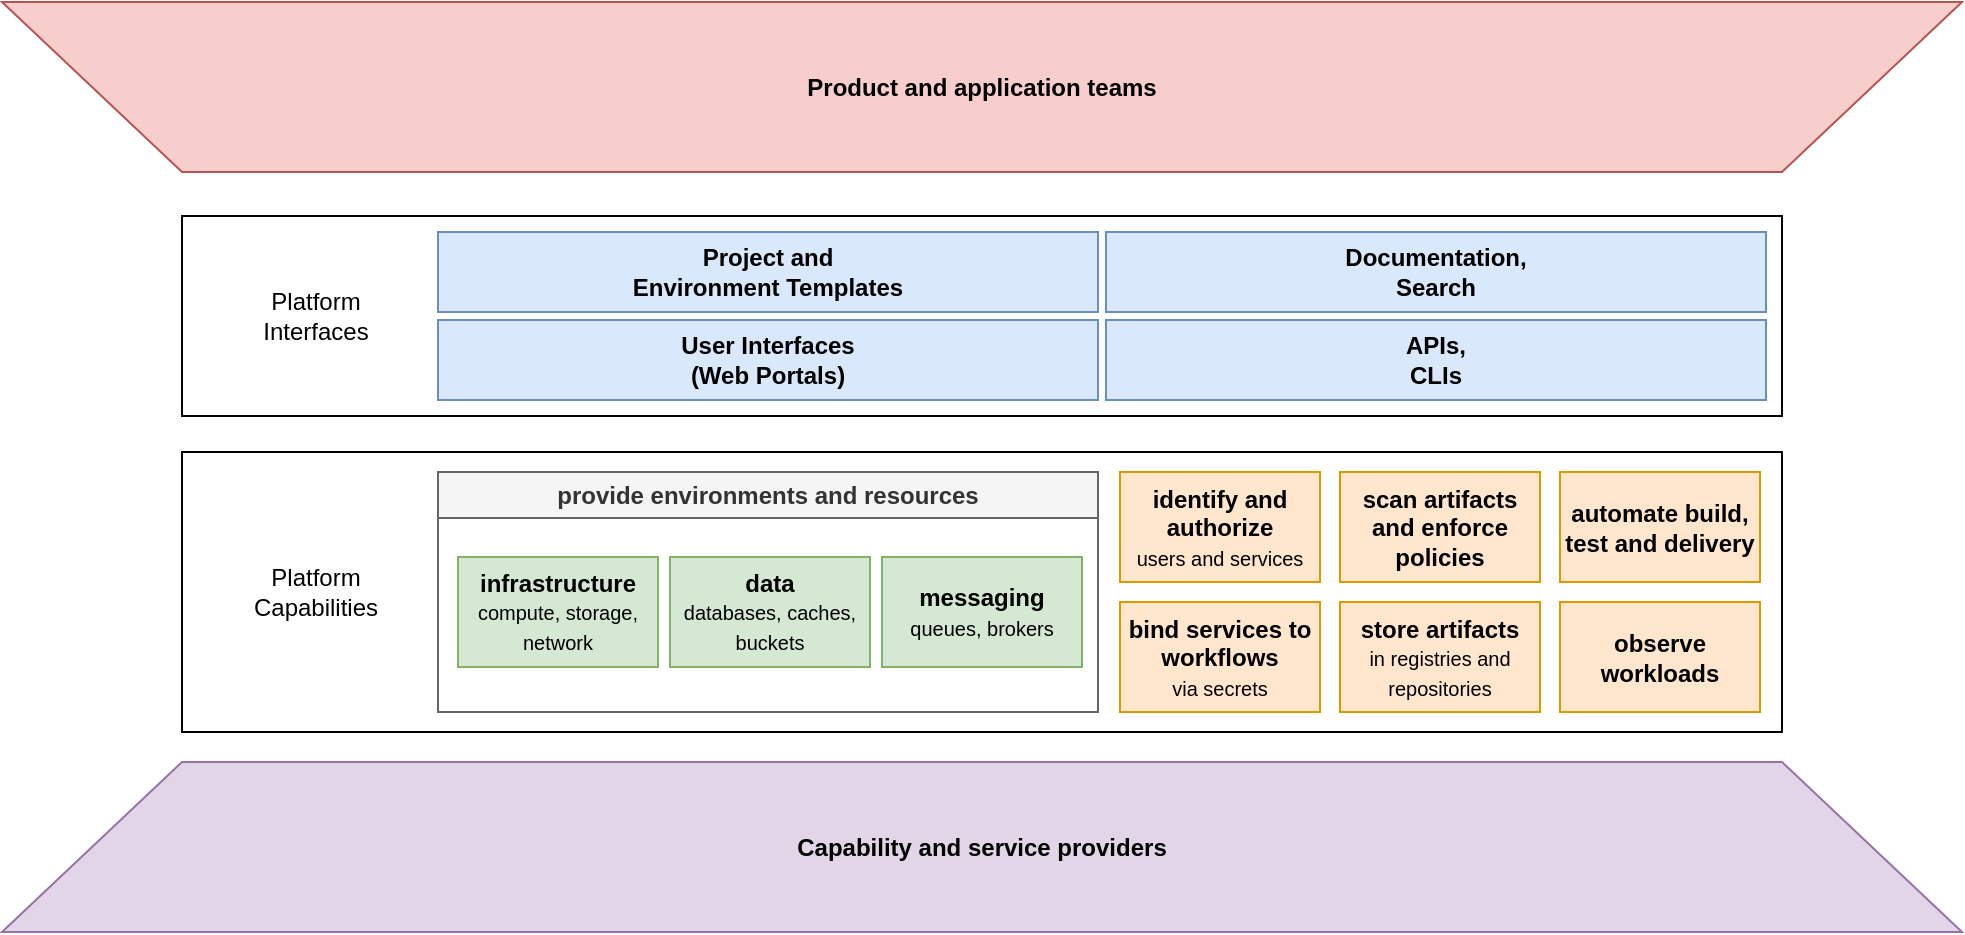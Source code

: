 <mxfile version="21.2.2" type="device">
  <diagram name="Seite-1" id="jwOedfJigzwfswF4yQoz">
    <mxGraphModel dx="1299" dy="775" grid="1" gridSize="10" guides="1" tooltips="1" connect="1" arrows="1" fold="1" page="1" pageScale="1" pageWidth="3300" pageHeight="2339" math="0" shadow="0">
      <root>
        <mxCell id="0" />
        <mxCell id="1" parent="0" />
        <mxCell id="SYCVBgDnBbpWk8HGhtAz-47" value="" style="group" vertex="1" connectable="0" parent="1">
          <mxGeometry x="420" y="405" width="800" height="140" as="geometry" />
        </mxCell>
        <mxCell id="SYCVBgDnBbpWk8HGhtAz-9" value="" style="rounded=0;whiteSpace=wrap;html=1;" vertex="1" parent="SYCVBgDnBbpWk8HGhtAz-47">
          <mxGeometry width="800" height="140" as="geometry" />
        </mxCell>
        <mxCell id="SYCVBgDnBbpWk8HGhtAz-12" value="Platform Capabilities" style="text;html=1;strokeColor=none;fillColor=none;align=center;verticalAlign=middle;whiteSpace=wrap;rounded=0;" vertex="1" parent="SYCVBgDnBbpWk8HGhtAz-47">
          <mxGeometry x="37" y="55" width="60" height="30" as="geometry" />
        </mxCell>
        <mxCell id="SYCVBgDnBbpWk8HGhtAz-45" value="" style="group" vertex="1" connectable="0" parent="SYCVBgDnBbpWk8HGhtAz-47">
          <mxGeometry x="128" y="10" width="330" height="120" as="geometry" />
        </mxCell>
        <mxCell id="SYCVBgDnBbpWk8HGhtAz-42" value="data&lt;font style=&quot;font-size: 10px;&quot;&gt;&lt;span style=&quot;font-weight: normal;&quot;&gt;&lt;br&gt;databases, caches, buckets&lt;/span&gt;&lt;/font&gt;" style="rounded=0;whiteSpace=wrap;html=1;fontStyle=1;rotation=0;fillColor=#d5e8d4;strokeColor=#82b366;" vertex="1" parent="SYCVBgDnBbpWk8HGhtAz-45">
          <mxGeometry x="116" y="42.5" width="100" height="55" as="geometry" />
        </mxCell>
        <mxCell id="SYCVBgDnBbpWk8HGhtAz-23" value="provide environments and resources" style="swimlane;whiteSpace=wrap;html=1;rotation=0;fillColor=#f5f5f5;fontColor=#333333;strokeColor=#666666;" vertex="1" parent="SYCVBgDnBbpWk8HGhtAz-45">
          <mxGeometry width="330" height="120" as="geometry" />
        </mxCell>
        <mxCell id="SYCVBgDnBbpWk8HGhtAz-41" value="infrastructure&lt;br&gt;&lt;span style=&quot;font-weight: normal;&quot;&gt;&lt;font size=&quot;1&quot;&gt;compute, storage, network&lt;/font&gt;&lt;/span&gt;" style="rounded=0;whiteSpace=wrap;html=1;fontStyle=1;rotation=0;fillColor=#d5e8d4;strokeColor=#82b366;" vertex="1" parent="SYCVBgDnBbpWk8HGhtAz-23">
          <mxGeometry x="10" y="42.5" width="100" height="55" as="geometry" />
        </mxCell>
        <mxCell id="SYCVBgDnBbpWk8HGhtAz-43" value="messaging&lt;font style=&quot;font-size: 10px;&quot;&gt;&lt;span style=&quot;font-weight: normal;&quot;&gt;&lt;br&gt;queues, brokers&lt;br&gt;&lt;/span&gt;&lt;/font&gt;" style="rounded=0;whiteSpace=wrap;html=1;fontStyle=1;rotation=0;fillColor=#d5e8d4;strokeColor=#82b366;" vertex="1" parent="SYCVBgDnBbpWk8HGhtAz-23">
          <mxGeometry x="222" y="42.5" width="100" height="55" as="geometry" />
        </mxCell>
        <mxCell id="SYCVBgDnBbpWk8HGhtAz-46" value="" style="group" vertex="1" connectable="0" parent="SYCVBgDnBbpWk8HGhtAz-47">
          <mxGeometry x="469" y="10" width="320" height="120" as="geometry" />
        </mxCell>
        <mxCell id="SYCVBgDnBbpWk8HGhtAz-32" value="identify and authorize&lt;font style=&quot;font-size: 10px;&quot;&gt;&lt;span style=&quot;font-weight: normal;&quot;&gt;&lt;br&gt;users and services&lt;/span&gt;&lt;/font&gt;" style="rounded=0;whiteSpace=wrap;html=1;fontStyle=1;rotation=0;fillColor=#ffe6cc;strokeColor=#d79b00;" vertex="1" parent="SYCVBgDnBbpWk8HGhtAz-46">
          <mxGeometry width="100" height="55" as="geometry" />
        </mxCell>
        <mxCell id="SYCVBgDnBbpWk8HGhtAz-35" value="bind services to workflows&lt;br&gt;&lt;font size=&quot;1&quot;&gt;&lt;span style=&quot;font-weight: normal;&quot;&gt;via secrets&lt;/span&gt;&lt;/font&gt;" style="rounded=0;whiteSpace=wrap;html=1;fontStyle=1;rotation=0;fillColor=#ffe6cc;strokeColor=#d79b00;" vertex="1" parent="SYCVBgDnBbpWk8HGhtAz-46">
          <mxGeometry y="65" width="100" height="55" as="geometry" />
        </mxCell>
        <mxCell id="SYCVBgDnBbpWk8HGhtAz-37" value="store artifacts&lt;br&gt;&lt;font size=&quot;1&quot;&gt;&lt;span style=&quot;font-weight: normal;&quot;&gt;in registries and repositories&lt;/span&gt;&lt;/font&gt;" style="rounded=0;whiteSpace=wrap;html=1;fontStyle=1;fillColor=#ffe6cc;strokeColor=#d79b00;" vertex="1" parent="SYCVBgDnBbpWk8HGhtAz-46">
          <mxGeometry x="110" y="65" width="100" height="55" as="geometry" />
        </mxCell>
        <mxCell id="SYCVBgDnBbpWk8HGhtAz-38" value="automate build, test and delivery" style="rounded=0;whiteSpace=wrap;html=1;fontStyle=1;fillColor=#ffe6cc;strokeColor=#d79b00;" vertex="1" parent="SYCVBgDnBbpWk8HGhtAz-46">
          <mxGeometry x="220" width="100" height="55" as="geometry" />
        </mxCell>
        <mxCell id="SYCVBgDnBbpWk8HGhtAz-39" value="observe workloads" style="rounded=0;whiteSpace=wrap;html=1;fontStyle=1;fillColor=#ffe6cc;strokeColor=#d79b00;" vertex="1" parent="SYCVBgDnBbpWk8HGhtAz-46">
          <mxGeometry x="220" y="65" width="100" height="55" as="geometry" />
        </mxCell>
        <mxCell id="SYCVBgDnBbpWk8HGhtAz-40" value="scan artifacts and enforce policies" style="rounded=0;whiteSpace=wrap;html=1;fontStyle=1;fillColor=#ffe6cc;strokeColor=#d79b00;" vertex="1" parent="SYCVBgDnBbpWk8HGhtAz-46">
          <mxGeometry x="110" width="100" height="55" as="geometry" />
        </mxCell>
        <mxCell id="SYCVBgDnBbpWk8HGhtAz-48" value="" style="group" vertex="1" connectable="0" parent="1">
          <mxGeometry x="420" y="287" width="800" height="100" as="geometry" />
        </mxCell>
        <mxCell id="SYCVBgDnBbpWk8HGhtAz-8" value="" style="rounded=0;whiteSpace=wrap;html=1;" vertex="1" parent="SYCVBgDnBbpWk8HGhtAz-48">
          <mxGeometry width="800" height="100" as="geometry" />
        </mxCell>
        <mxCell id="SYCVBgDnBbpWk8HGhtAz-11" value="Platform Interfaces" style="text;html=1;strokeColor=none;fillColor=none;align=center;verticalAlign=middle;whiteSpace=wrap;rounded=0;" vertex="1" parent="SYCVBgDnBbpWk8HGhtAz-48">
          <mxGeometry x="37" y="35" width="60" height="30" as="geometry" />
        </mxCell>
        <mxCell id="SYCVBgDnBbpWk8HGhtAz-14" value="Documentation,&lt;br&gt; Search" style="rounded=0;whiteSpace=wrap;html=1;rotation=0;fontStyle=1;fillColor=#dae8fc;strokeColor=#6c8ebf;" vertex="1" parent="SYCVBgDnBbpWk8HGhtAz-48">
          <mxGeometry x="462" y="8" width="330" height="40" as="geometry" />
        </mxCell>
        <mxCell id="SYCVBgDnBbpWk8HGhtAz-15" value="User Interfaces&lt;br&gt;(Web Portals)" style="rounded=0;whiteSpace=wrap;html=1;fontStyle=1;fillColor=#dae8fc;strokeColor=#6c8ebf;" vertex="1" parent="SYCVBgDnBbpWk8HGhtAz-48">
          <mxGeometry x="128" y="52" width="330" height="40" as="geometry" />
        </mxCell>
        <mxCell id="SYCVBgDnBbpWk8HGhtAz-16" value="Project and &lt;br&gt;Environment Templates" style="rounded=0;whiteSpace=wrap;html=1;fontStyle=1;fillColor=#dae8fc;strokeColor=#6c8ebf;" vertex="1" parent="SYCVBgDnBbpWk8HGhtAz-48">
          <mxGeometry x="128" y="8" width="330" height="40" as="geometry" />
        </mxCell>
        <mxCell id="SYCVBgDnBbpWk8HGhtAz-17" value="APIs,&lt;br&gt; CLIs" style="rounded=0;whiteSpace=wrap;html=1;rotation=0;fontStyle=1;fillColor=#dae8fc;strokeColor=#6c8ebf;" vertex="1" parent="SYCVBgDnBbpWk8HGhtAz-48">
          <mxGeometry x="462" y="52" width="330" height="40" as="geometry" />
        </mxCell>
        <mxCell id="SYCVBgDnBbpWk8HGhtAz-49" value="" style="group" vertex="1" connectable="0" parent="1">
          <mxGeometry x="330" y="560" width="980" height="85" as="geometry" />
        </mxCell>
        <mxCell id="SYCVBgDnBbpWk8HGhtAz-10" value="" style="shape=trapezoid;perimeter=trapezoidPerimeter;whiteSpace=wrap;html=1;fixedSize=1;rotation=0;size=90;fillColor=#e1d5e7;strokeColor=#9673a6;" vertex="1" parent="SYCVBgDnBbpWk8HGhtAz-49">
          <mxGeometry width="980" height="85" as="geometry" />
        </mxCell>
        <mxCell id="SYCVBgDnBbpWk8HGhtAz-19" value="Capability and service providers" style="text;html=1;strokeColor=none;fillColor=none;align=center;verticalAlign=middle;whiteSpace=wrap;rounded=0;fontStyle=1" vertex="1" parent="SYCVBgDnBbpWk8HGhtAz-49">
          <mxGeometry x="395" y="27.5" width="190" height="30" as="geometry" />
        </mxCell>
        <mxCell id="SYCVBgDnBbpWk8HGhtAz-50" value="" style="group" vertex="1" connectable="0" parent="1">
          <mxGeometry x="330" y="180.0" width="980" height="85.0" as="geometry" />
        </mxCell>
        <mxCell id="SYCVBgDnBbpWk8HGhtAz-5" value="" style="shape=trapezoid;perimeter=trapezoidPerimeter;whiteSpace=wrap;html=1;fixedSize=1;rotation=-180;size=90;labelBackgroundColor=default;labelBorderColor=default;fillColor=#f8cecc;strokeColor=#b85450;" vertex="1" parent="SYCVBgDnBbpWk8HGhtAz-50">
          <mxGeometry y="5.684e-14" width="980" height="85" as="geometry" />
        </mxCell>
        <mxCell id="SYCVBgDnBbpWk8HGhtAz-18" value="Product and application teams" style="text;html=1;strokeColor=none;fillColor=none;align=center;verticalAlign=middle;whiteSpace=wrap;rounded=0;fontStyle=1" vertex="1" parent="SYCVBgDnBbpWk8HGhtAz-50">
          <mxGeometry x="395" y="27.5" width="190" height="30" as="geometry" />
        </mxCell>
      </root>
    </mxGraphModel>
  </diagram>
</mxfile>

